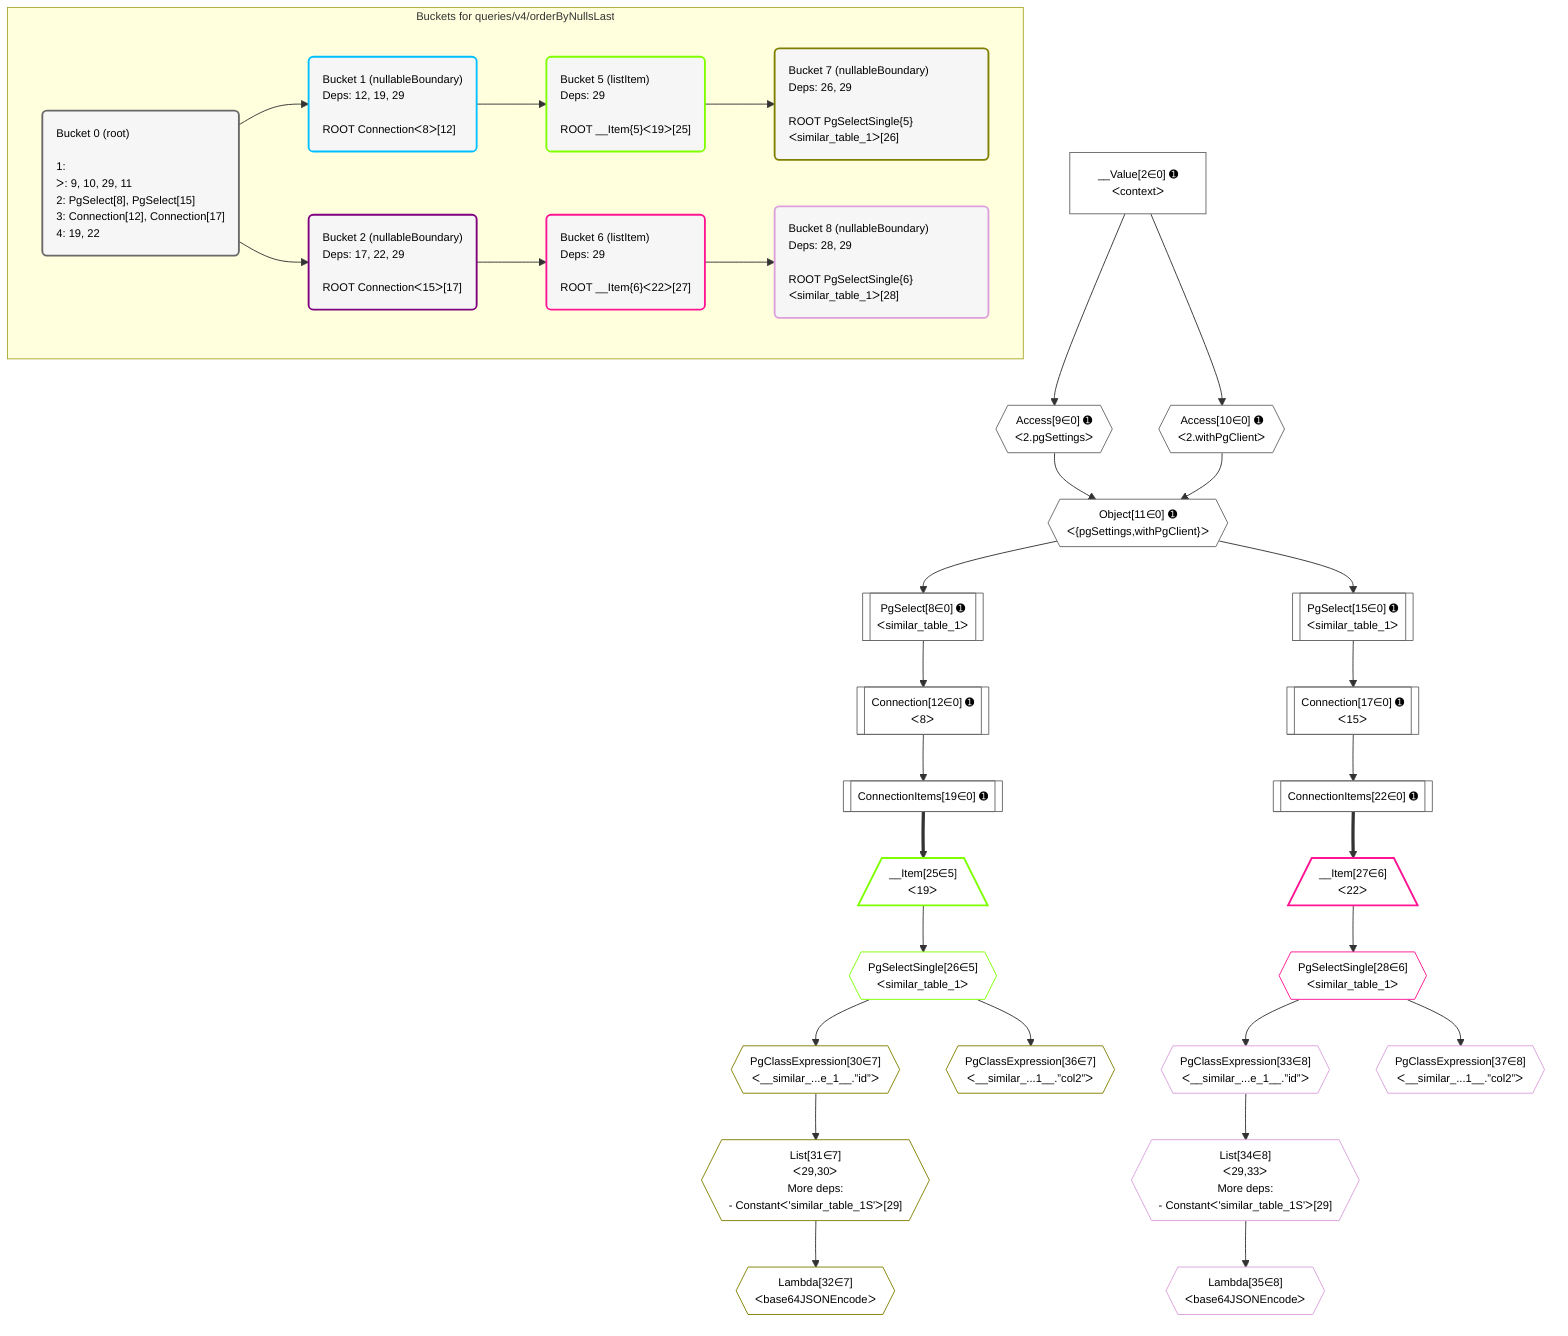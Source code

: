 %%{init: {'themeVariables': { 'fontSize': '12px'}}}%%
graph TD
    classDef path fill:#eee,stroke:#000,color:#000
    classDef plan fill:#fff,stroke-width:1px,color:#000
    classDef itemplan fill:#fff,stroke-width:2px,color:#000
    classDef unbatchedplan fill:#dff,stroke-width:1px,color:#000
    classDef sideeffectplan fill:#fcc,stroke-width:2px,color:#000
    classDef bucket fill:#f6f6f6,color:#000,stroke-width:2px,text-align:left

    subgraph "Buckets for queries/v4/orderByNullsLast"
    Bucket0("Bucket 0 (root)<br /><br />1: <br />ᐳ: 9, 10, 29, 11<br />2: PgSelect[8], PgSelect[15]<br />3: Connection[12], Connection[17]<br />4: 19, 22"):::bucket
    Bucket1("Bucket 1 (nullableBoundary)<br />Deps: 12, 19, 29<br /><br />ROOT Connectionᐸ8ᐳ[12]"):::bucket
    Bucket2("Bucket 2 (nullableBoundary)<br />Deps: 17, 22, 29<br /><br />ROOT Connectionᐸ15ᐳ[17]"):::bucket
    Bucket5("Bucket 5 (listItem)<br />Deps: 29<br /><br />ROOT __Item{5}ᐸ19ᐳ[25]"):::bucket
    Bucket6("Bucket 6 (listItem)<br />Deps: 29<br /><br />ROOT __Item{6}ᐸ22ᐳ[27]"):::bucket
    Bucket7("Bucket 7 (nullableBoundary)<br />Deps: 26, 29<br /><br />ROOT PgSelectSingle{5}ᐸsimilar_table_1ᐳ[26]"):::bucket
    Bucket8("Bucket 8 (nullableBoundary)<br />Deps: 28, 29<br /><br />ROOT PgSelectSingle{6}ᐸsimilar_table_1ᐳ[28]"):::bucket
    end
    Bucket0 --> Bucket1 & Bucket2
    Bucket1 --> Bucket5
    Bucket2 --> Bucket6
    Bucket5 --> Bucket7
    Bucket6 --> Bucket8

    %% plan dependencies
    Object11{{"Object[11∈0] ➊<br />ᐸ{pgSettings,withPgClient}ᐳ"}}:::plan
    Access9{{"Access[9∈0] ➊<br />ᐸ2.pgSettingsᐳ"}}:::plan
    Access10{{"Access[10∈0] ➊<br />ᐸ2.withPgClientᐳ"}}:::plan
    Access9 & Access10 --> Object11
    PgSelect8[["PgSelect[8∈0] ➊<br />ᐸsimilar_table_1ᐳ"]]:::plan
    Object11 --> PgSelect8
    __Value2["__Value[2∈0] ➊<br />ᐸcontextᐳ"]:::plan
    __Value2 --> Access9
    __Value2 --> Access10
    Connection12[["Connection[12∈0] ➊<br />ᐸ8ᐳ"]]:::plan
    PgSelect8 --> Connection12
    PgSelect15[["PgSelect[15∈0] ➊<br />ᐸsimilar_table_1ᐳ"]]:::plan
    Object11 --> PgSelect15
    Connection17[["Connection[17∈0] ➊<br />ᐸ15ᐳ"]]:::plan
    PgSelect15 --> Connection17
    ConnectionItems19[["ConnectionItems[19∈0] ➊"]]:::plan
    Connection12 --> ConnectionItems19
    ConnectionItems22[["ConnectionItems[22∈0] ➊"]]:::plan
    Connection17 --> ConnectionItems22
    __Item25[/"__Item[25∈5]<br />ᐸ19ᐳ"\]:::itemplan
    ConnectionItems19 ==> __Item25
    PgSelectSingle26{{"PgSelectSingle[26∈5]<br />ᐸsimilar_table_1ᐳ"}}:::plan
    __Item25 --> PgSelectSingle26
    __Item27[/"__Item[27∈6]<br />ᐸ22ᐳ"\]:::itemplan
    ConnectionItems22 ==> __Item27
    PgSelectSingle28{{"PgSelectSingle[28∈6]<br />ᐸsimilar_table_1ᐳ"}}:::plan
    __Item27 --> PgSelectSingle28
    List31{{"List[31∈7]<br />ᐸ29,30ᐳ<br />More deps:<br />- Constantᐸ'similar_table_1S'ᐳ[29]"}}:::plan
    PgClassExpression30{{"PgClassExpression[30∈7]<br />ᐸ__similar_...e_1__.”id”ᐳ"}}:::plan
    PgClassExpression30 --> List31
    PgSelectSingle26 --> PgClassExpression30
    Lambda32{{"Lambda[32∈7]<br />ᐸbase64JSONEncodeᐳ"}}:::plan
    List31 --> Lambda32
    PgClassExpression36{{"PgClassExpression[36∈7]<br />ᐸ__similar_...1__.”col2”ᐳ"}}:::plan
    PgSelectSingle26 --> PgClassExpression36
    List34{{"List[34∈8]<br />ᐸ29,33ᐳ<br />More deps:<br />- Constantᐸ'similar_table_1S'ᐳ[29]"}}:::plan
    PgClassExpression33{{"PgClassExpression[33∈8]<br />ᐸ__similar_...e_1__.”id”ᐳ"}}:::plan
    PgClassExpression33 --> List34
    PgSelectSingle28 --> PgClassExpression33
    Lambda35{{"Lambda[35∈8]<br />ᐸbase64JSONEncodeᐳ"}}:::plan
    List34 --> Lambda35
    PgClassExpression37{{"PgClassExpression[37∈8]<br />ᐸ__similar_...1__.”col2”ᐳ"}}:::plan
    PgSelectSingle28 --> PgClassExpression37

    %% define steps
    classDef bucket0 stroke:#696969
    class Bucket0,__Value2,PgSelect8,Access9,Access10,Object11,Connection12,PgSelect15,Connection17,ConnectionItems19,ConnectionItems22 bucket0
    classDef bucket1 stroke:#00bfff
    class Bucket1 bucket1
    classDef bucket2 stroke:#7f007f
    class Bucket2 bucket2
    classDef bucket5 stroke:#7fff00
    class Bucket5,__Item25,PgSelectSingle26 bucket5
    classDef bucket6 stroke:#ff1493
    class Bucket6,__Item27,PgSelectSingle28 bucket6
    classDef bucket7 stroke:#808000
    class Bucket7,PgClassExpression30,List31,Lambda32,PgClassExpression36 bucket7
    classDef bucket8 stroke:#dda0dd
    class Bucket8,PgClassExpression33,List34,Lambda35,PgClassExpression37 bucket8